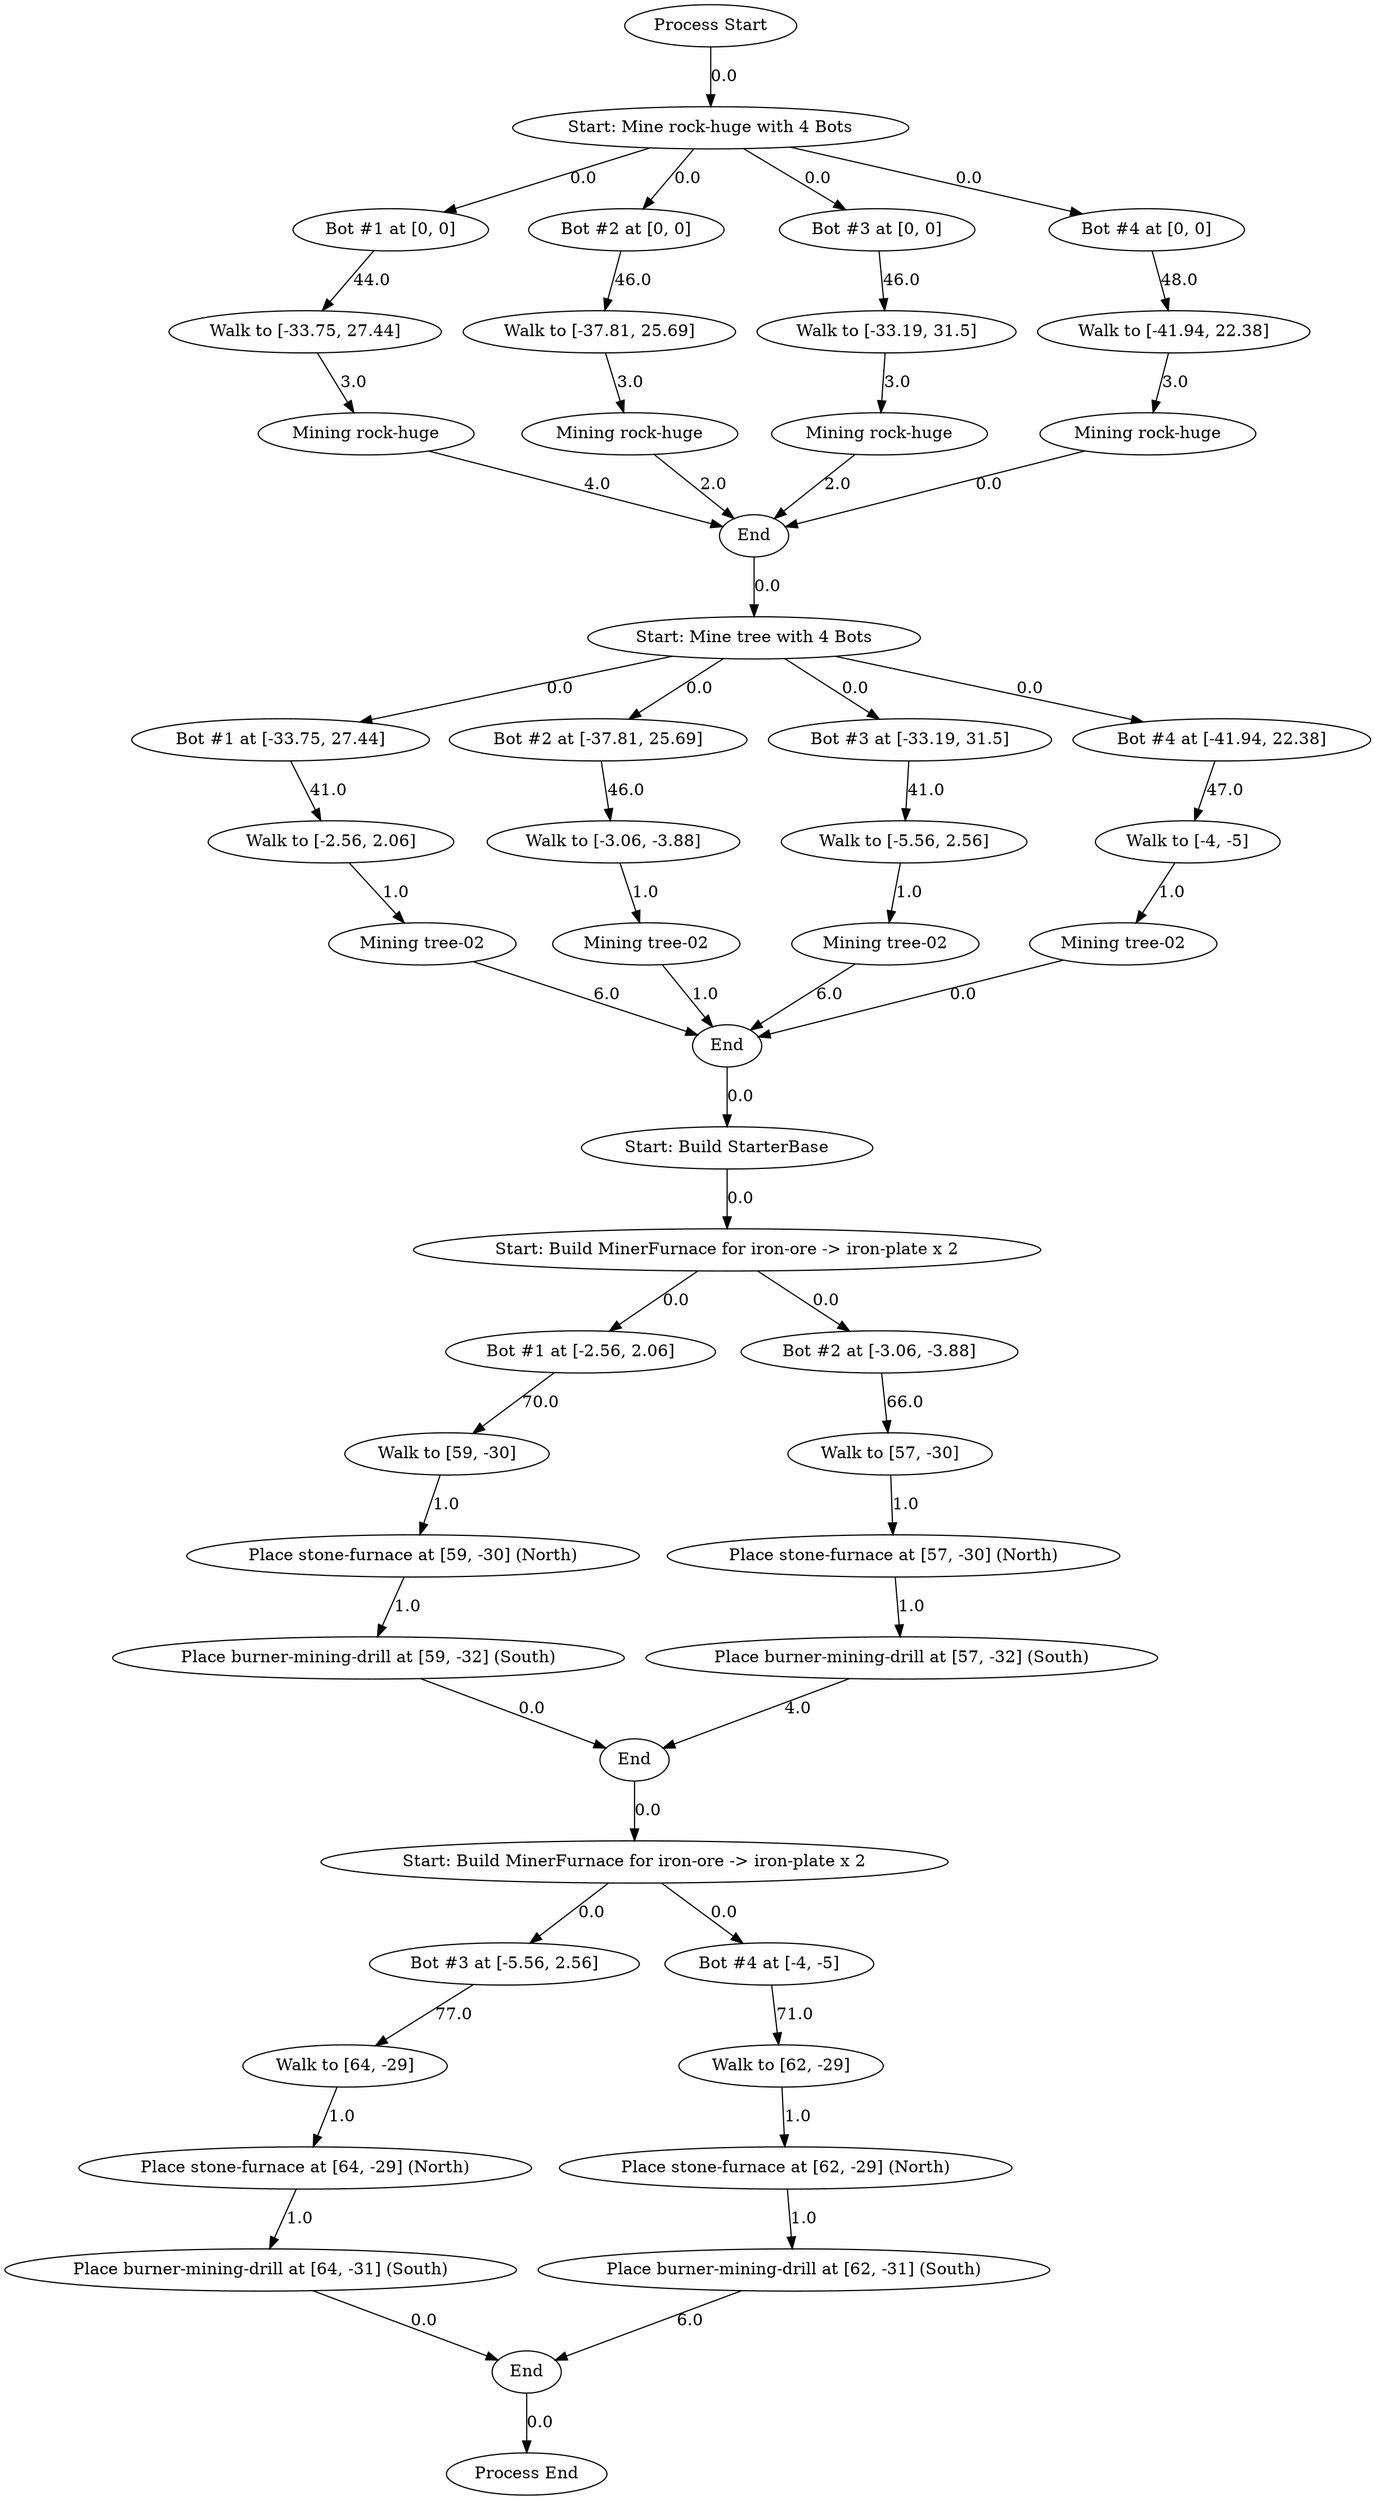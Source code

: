 digraph {
    0 [ label = "Process Start" ]
    1 [ label = "Start: Mine rock-huge with 4 Bots" ]
    2 [ label = "Bot #1 at [0, 0]" ]
    3 [ label = "Walk to [-33.75, 27.44]" ]
    4 [ label = "Mining rock-huge" ]
    5 [ label = "Bot #2 at [0, 0]" ]
    6 [ label = "Walk to [-37.81, 25.69]" ]
    7 [ label = "Mining rock-huge" ]
    8 [ label = "Bot #3 at [0, 0]" ]
    9 [ label = "Walk to [-33.19, 31.5]" ]
    10 [ label = "Mining rock-huge" ]
    11 [ label = "Bot #4 at [0, 0]" ]
    12 [ label = "Walk to [-41.94, 22.38]" ]
    13 [ label = "Mining rock-huge" ]
    14 [ label = "End" ]
    15 [ label = "Start: Mine tree with 4 Bots" ]
    16 [ label = "Bot #1 at [-33.75, 27.44]" ]
    17 [ label = "Walk to [-2.56, 2.06]" ]
    18 [ label = "Mining tree-02" ]
    19 [ label = "Bot #2 at [-37.81, 25.69]" ]
    20 [ label = "Walk to [-3.06, -3.88]" ]
    21 [ label = "Mining tree-02" ]
    22 [ label = "Bot #3 at [-33.19, 31.5]" ]
    23 [ label = "Walk to [-5.56, 2.56]" ]
    24 [ label = "Mining tree-02" ]
    25 [ label = "Bot #4 at [-41.94, 22.38]" ]
    26 [ label = "Walk to [-4, -5]" ]
    27 [ label = "Mining tree-02" ]
    28 [ label = "End" ]
    29 [ label = "Start: Build StarterBase" ]
    30 [ label = "Start: Build MinerFurnace for iron-ore -> iron-plate x 2" ]
    31 [ label = "Bot #1 at [-2.56, 2.06]" ]
    32 [ label = "Walk to [59, -30]" ]
    33 [ label = "Place stone-furnace at [59, -30] (North)" ]
    34 [ label = "Place burner-mining-drill at [59, -32] (South)" ]
    35 [ label = "Bot #2 at [-3.06, -3.88]" ]
    36 [ label = "Walk to [57, -30]" ]
    37 [ label = "Place stone-furnace at [57, -30] (North)" ]
    38 [ label = "Place burner-mining-drill at [57, -32] (South)" ]
    39 [ label = "End" ]
    40 [ label = "Start: Build MinerFurnace for iron-ore -> iron-plate x 2" ]
    41 [ label = "Bot #3 at [-5.56, 2.56]" ]
    42 [ label = "Walk to [64, -29]" ]
    43 [ label = "Place stone-furnace at [64, -29] (North)" ]
    44 [ label = "Place burner-mining-drill at [64, -31] (South)" ]
    45 [ label = "Bot #4 at [-4, -5]" ]
    46 [ label = "Walk to [62, -29]" ]
    47 [ label = "Place stone-furnace at [62, -29] (North)" ]
    48 [ label = "Place burner-mining-drill at [62, -31] (South)" ]
    49 [ label = "End" ]
    50 [ label = "Process End" ]
    0 -> 1 [ label = "0.0" ]
    2 -> 3 [ label = "44.0" ]
    3 -> 4 [ label = "3.0" ]
    1 -> 2 [ label = "0.0" ]
    5 -> 6 [ label = "46.0" ]
    6 -> 7 [ label = "3.0" ]
    1 -> 5 [ label = "0.0" ]
    8 -> 9 [ label = "46.0" ]
    9 -> 10 [ label = "3.0" ]
    1 -> 8 [ label = "0.0" ]
    11 -> 12 [ label = "48.0" ]
    12 -> 13 [ label = "3.0" ]
    1 -> 11 [ label = "0.0" ]
    4 -> 14 [ label = "4.0" ]
    7 -> 14 [ label = "2.0" ]
    10 -> 14 [ label = "2.0" ]
    13 -> 14 [ label = "0.0" ]
    14 -> 15 [ label = "0.0" ]
    16 -> 17 [ label = "41.0" ]
    17 -> 18 [ label = "1.0" ]
    15 -> 16 [ label = "0.0" ]
    19 -> 20 [ label = "46.0" ]
    20 -> 21 [ label = "1.0" ]
    15 -> 19 [ label = "0.0" ]
    22 -> 23 [ label = "41.0" ]
    23 -> 24 [ label = "1.0" ]
    15 -> 22 [ label = "0.0" ]
    25 -> 26 [ label = "47.0" ]
    26 -> 27 [ label = "1.0" ]
    15 -> 25 [ label = "0.0" ]
    18 -> 28 [ label = "6.0" ]
    24 -> 28 [ label = "6.0" ]
    27 -> 28 [ label = "0.0" ]
    21 -> 28 [ label = "1.0" ]
    28 -> 29 [ label = "0.0" ]
    29 -> 30 [ label = "0.0" ]
    31 -> 32 [ label = "70.0" ]
    32 -> 33 [ label = "1.0" ]
    33 -> 34 [ label = "1.0" ]
    30 -> 31 [ label = "0.0" ]
    35 -> 36 [ label = "66.0" ]
    36 -> 37 [ label = "1.0" ]
    37 -> 38 [ label = "1.0" ]
    30 -> 35 [ label = "0.0" ]
    34 -> 39 [ label = "0.0" ]
    38 -> 39 [ label = "4.0" ]
    39 -> 40 [ label = "0.0" ]
    41 -> 42 [ label = "77.0" ]
    42 -> 43 [ label = "1.0" ]
    43 -> 44 [ label = "1.0" ]
    40 -> 41 [ label = "0.0" ]
    45 -> 46 [ label = "71.0" ]
    46 -> 47 [ label = "1.0" ]
    47 -> 48 [ label = "1.0" ]
    40 -> 45 [ label = "0.0" ]
    48 -> 49 [ label = "6.0" ]
    44 -> 49 [ label = "0.0" ]
    49 -> 50 [ label = "0.0" ]
}